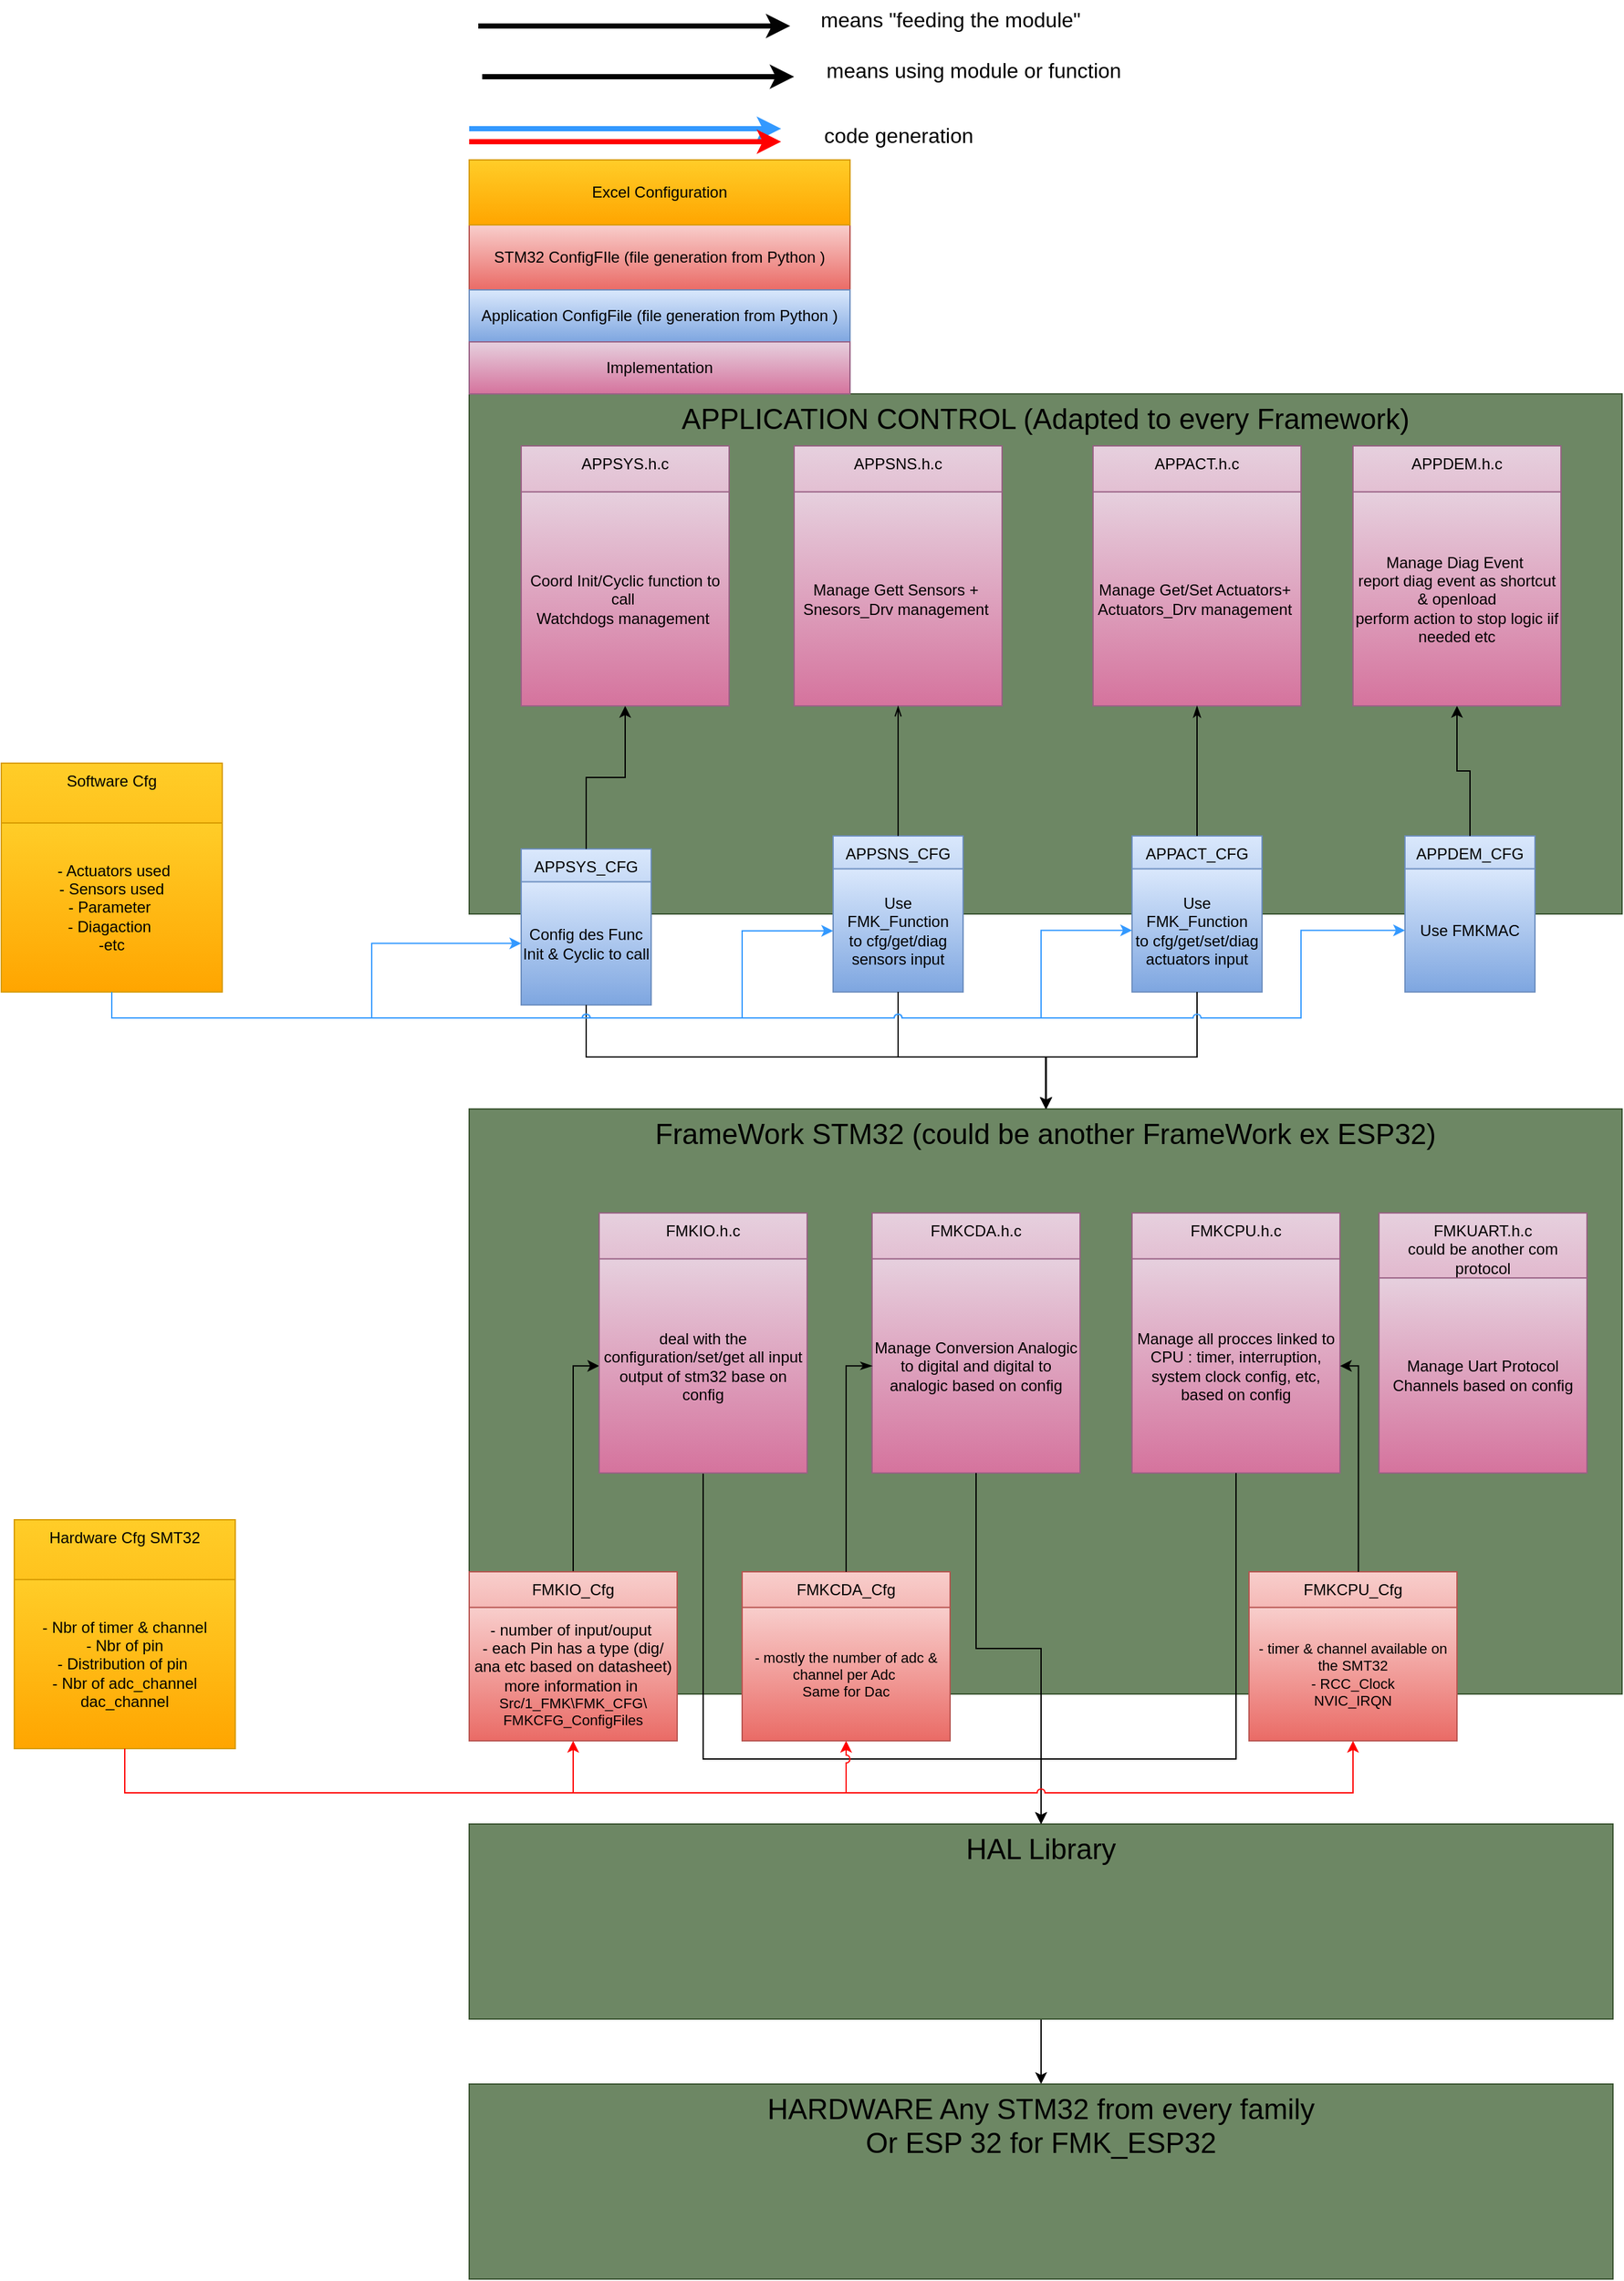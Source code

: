 <mxfile version="24.6.1" type="device" pages="2">
  <diagram name="Draw" id="DgGTK7NNw5K_QaCqsnyv">
    <mxGraphModel dx="1918" dy="1808" grid="1" gridSize="10" guides="1" tooltips="1" connect="1" arrows="1" fold="1" page="1" pageScale="1" pageWidth="827" pageHeight="1169" math="0" shadow="0">
      <root>
        <mxCell id="0" />
        <mxCell id="1" parent="0" />
        <mxCell id="Ci63s6T_fUqjg62jA_om-8" style="edgeStyle=orthogonalEdgeStyle;rounded=0;orthogonalLoop=1;jettySize=auto;html=1;exitX=0.5;exitY=1;exitDx=0;exitDy=0;" parent="1" source="Ci63s6T_fUqjg62jA_om-1" target="Ci63s6T_fUqjg62jA_om-7" edge="1">
          <mxGeometry relative="1" as="geometry" />
        </mxCell>
        <mxCell id="Ci63s6T_fUqjg62jA_om-1" value="HAL Library" style="rounded=0;whiteSpace=wrap;html=1;fillColor=#6d8764;fontColor=#000000;strokeColor=#3A5431;verticalAlign=top;fontSize=22;" parent="1" vertex="1">
          <mxGeometry x="-420" y="234" width="880" height="150" as="geometry" />
        </mxCell>
        <mxCell id="Ci63s6T_fUqjg62jA_om-2" value="FrameWork STM32&lt;font style=&quot;font-size: 22px;&quot;&gt; (could be another FrameWork ex ESP32)&lt;/font&gt;" style="rounded=0;whiteSpace=wrap;html=1;fillColor=#6d8764;fontColor=#000000;strokeColor=#3A5431;verticalAlign=top;fontSize=22;" parent="1" vertex="1">
          <mxGeometry x="-420" y="-316" width="887" height="450" as="geometry" />
        </mxCell>
        <mxCell id="Ci63s6T_fUqjg62jA_om-3" value="APPLICATION CONTROL (Adapted to every Framework)" style="rounded=0;whiteSpace=wrap;html=1;fillColor=#6d8764;strokeColor=#3A5431;verticalAlign=top;fontColor=#000000;fontSize=22;" parent="1" vertex="1">
          <mxGeometry x="-420" y="-866" width="887" height="400" as="geometry" />
        </mxCell>
        <mxCell id="Ci63s6T_fUqjg62jA_om-6" value="" style="group;fontColor=#000000;" parent="1" vertex="1" connectable="0">
          <mxGeometry x="-420" y="-996" width="293" height="90" as="geometry" />
        </mxCell>
        <mxCell id="Ci63s6T_fUqjg62jA_om-4" value="STM32 ConfigFIle (file generation from Python )" style="rounded=0;whiteSpace=wrap;html=1;fillColor=#f8cecc;gradientColor=#ea6b66;strokeColor=#b85450;fontColor=#000000;" parent="Ci63s6T_fUqjg62jA_om-6" vertex="1">
          <mxGeometry width="293" height="50" as="geometry" />
        </mxCell>
        <mxCell id="Ci63s6T_fUqjg62jA_om-5" value="Application ConfigFile (file generation from Python )" style="rounded=0;whiteSpace=wrap;html=1;fillColor=#dae8fc;gradientColor=#7ea6e0;strokeColor=#6c8ebf;fontColor=#000000;" parent="Ci63s6T_fUqjg62jA_om-6" vertex="1">
          <mxGeometry y="50" width="293" height="40" as="geometry" />
        </mxCell>
        <mxCell id="Ci63s6T_fUqjg62jA_om-7" value="HARDWARE Any STM32 from every family&lt;div&gt;Or ESP 32 for FMK_ESP32&lt;/div&gt;" style="rounded=0;whiteSpace=wrap;html=1;fillColor=#6d8764;fontColor=#000000;strokeColor=#3A5431;verticalAlign=top;fontSize=22;" parent="1" vertex="1">
          <mxGeometry x="-420" y="434" width="880" height="150" as="geometry" />
        </mxCell>
        <mxCell id="Ci63s6T_fUqjg62jA_om-9" value="Implementation" style="rounded=0;whiteSpace=wrap;html=1;fillColor=#e6d0de;gradientColor=#d5739d;strokeColor=#996185;fontColor=#000000;" parent="1" vertex="1">
          <mxGeometry x="-420" y="-906" width="293" height="40" as="geometry" />
        </mxCell>
        <mxCell id="Ci63s6T_fUqjg62jA_om-21" value="" style="group" parent="1" vertex="1" connectable="0">
          <mxGeometry x="-110" y="-236" width="160" height="200" as="geometry" />
        </mxCell>
        <mxCell id="Ci63s6T_fUqjg62jA_om-22" value="FMKCDA.h.c" style="rounded=0;whiteSpace=wrap;html=1;fillColor=#e6d0de;gradientColor=#d5739d;strokeColor=#996185;fontColor=#000000;verticalAlign=top;" parent="Ci63s6T_fUqjg62jA_om-21" vertex="1">
          <mxGeometry width="160" height="200" as="geometry" />
        </mxCell>
        <mxCell id="Ci63s6T_fUqjg62jA_om-23" value="" style="group" parent="Ci63s6T_fUqjg62jA_om-21" vertex="1" connectable="0">
          <mxGeometry width="160" height="200" as="geometry" />
        </mxCell>
        <mxCell id="Ci63s6T_fUqjg62jA_om-24" value="Manage Conversion Analogic to digital and digital to analogic based on config" style="rounded=0;whiteSpace=wrap;html=1;fillColor=#e6d0de;gradientColor=#d5739d;strokeColor=#996185;fontColor=#000000;" parent="Ci63s6T_fUqjg62jA_om-23" vertex="1">
          <mxGeometry y="35.294" width="160" height="164.706" as="geometry" />
        </mxCell>
        <mxCell id="Ci63s6T_fUqjg62jA_om-28" value="" style="group" parent="1" vertex="1" connectable="0">
          <mxGeometry x="90" y="-236" width="160" height="200" as="geometry" />
        </mxCell>
        <mxCell id="Ci63s6T_fUqjg62jA_om-29" value="FMKCPU.h.c" style="rounded=0;whiteSpace=wrap;html=1;fillColor=#e6d0de;gradientColor=#d5739d;strokeColor=#996185;fontColor=#000000;verticalAlign=top;" parent="Ci63s6T_fUqjg62jA_om-28" vertex="1">
          <mxGeometry width="160" height="200" as="geometry" />
        </mxCell>
        <mxCell id="Ci63s6T_fUqjg62jA_om-30" value="" style="group" parent="Ci63s6T_fUqjg62jA_om-28" vertex="1" connectable="0">
          <mxGeometry width="160" height="200" as="geometry" />
        </mxCell>
        <mxCell id="Ci63s6T_fUqjg62jA_om-31" value="Manage all procces linked to CPU : timer, interruption, system clock config, etc,&lt;div&gt;based on config&lt;/div&gt;" style="rounded=0;whiteSpace=wrap;html=1;fillColor=#e6d0de;gradientColor=#d5739d;strokeColor=#996185;fontColor=#000000;" parent="Ci63s6T_fUqjg62jA_om-30" vertex="1">
          <mxGeometry y="35.294" width="160" height="164.706" as="geometry" />
        </mxCell>
        <mxCell id="Ci63s6T_fUqjg62jA_om-32" value="" style="group" parent="1" vertex="1" connectable="0">
          <mxGeometry x="280" y="-236" width="160" height="200" as="geometry" />
        </mxCell>
        <mxCell id="Ci63s6T_fUqjg62jA_om-33" value="FMKUART.h.c&lt;div&gt;could be another com protocol&lt;/div&gt;" style="rounded=0;whiteSpace=wrap;html=1;fillColor=#e6d0de;gradientColor=#d5739d;strokeColor=#996185;fontColor=#000000;verticalAlign=top;" parent="Ci63s6T_fUqjg62jA_om-32" vertex="1">
          <mxGeometry width="160" height="200" as="geometry" />
        </mxCell>
        <mxCell id="Ci63s6T_fUqjg62jA_om-34" value="" style="group" parent="Ci63s6T_fUqjg62jA_om-32" vertex="1" connectable="0">
          <mxGeometry width="160" height="200" as="geometry" />
        </mxCell>
        <mxCell id="Ci63s6T_fUqjg62jA_om-35" value="Manage Uart Protocol Channels based on config" style="rounded=0;whiteSpace=wrap;html=1;fillColor=#e6d0de;gradientColor=#d5739d;strokeColor=#996185;fontColor=#000000;" parent="Ci63s6T_fUqjg62jA_om-34" vertex="1">
          <mxGeometry y="50" width="160" height="150" as="geometry" />
        </mxCell>
        <mxCell id="Ci63s6T_fUqjg62jA_om-10" value="FMKIO.h.c" style="rounded=0;whiteSpace=wrap;html=1;fillColor=#e6d0de;gradientColor=#d5739d;strokeColor=#996185;fontColor=#000000;verticalAlign=top;" parent="1" vertex="1">
          <mxGeometry x="-320" y="-236" width="160" height="200" as="geometry" />
        </mxCell>
        <mxCell id="Ci63s6T_fUqjg62jA_om-43" style="edgeStyle=orthogonalEdgeStyle;rounded=0;orthogonalLoop=1;jettySize=auto;html=1;exitX=0;exitY=0.5;exitDx=0;exitDy=0;fontColor=#000000;strokeColor=#000000;startArrow=classic;startFill=1;endArrow=none;endFill=0;" parent="1" source="Ci63s6T_fUqjg62jA_om-11" target="Ci63s6T_fUqjg62jA_om-14" edge="1">
          <mxGeometry relative="1" as="geometry" />
        </mxCell>
        <mxCell id="Ci63s6T_fUqjg62jA_om-94" style="edgeStyle=orthogonalEdgeStyle;rounded=0;orthogonalLoop=1;jettySize=auto;html=1;exitX=0.5;exitY=1;exitDx=0;exitDy=0;entryX=0.5;entryY=0;entryDx=0;entryDy=0;" parent="1" source="Ci63s6T_fUqjg62jA_om-11" target="Ci63s6T_fUqjg62jA_om-1" edge="1">
          <mxGeometry relative="1" as="geometry">
            <Array as="points">
              <mxPoint x="-240" y="184" />
              <mxPoint x="20" y="184" />
            </Array>
          </mxGeometry>
        </mxCell>
        <mxCell id="Ci63s6T_fUqjg62jA_om-11" value="deal with the configuration/set/get all input output of stm32 base on config" style="rounded=0;whiteSpace=wrap;html=1;fillColor=#e6d0de;gradientColor=#d5739d;strokeColor=#996185;fontColor=#000000;" parent="1" vertex="1">
          <mxGeometry x="-320" y="-200.706" width="160" height="164.706" as="geometry" />
        </mxCell>
        <mxCell id="Ci63s6T_fUqjg62jA_om-42" value="" style="group" parent="1" vertex="1" connectable="0">
          <mxGeometry x="-420" y="40" width="160" height="130" as="geometry" />
        </mxCell>
        <mxCell id="Ci63s6T_fUqjg62jA_om-14" value="FMKIO_Cfg" style="rounded=0;whiteSpace=wrap;html=1;fillColor=#f8cecc;gradientColor=#ea6b66;strokeColor=#b85450;fontColor=#000000;verticalAlign=top;" parent="Ci63s6T_fUqjg62jA_om-42" vertex="1">
          <mxGeometry width="160" height="130" as="geometry" />
        </mxCell>
        <mxCell id="Ci63s6T_fUqjg62jA_om-36" value="" style="group" parent="Ci63s6T_fUqjg62jA_om-42" vertex="1" connectable="0">
          <mxGeometry width="160" height="130" as="geometry" />
        </mxCell>
        <mxCell id="Ci63s6T_fUqjg62jA_om-15" value="- number of input/ouput&amp;nbsp;&lt;div&gt;- each Pin has a type (dig/ ana etc based on datasheet)&lt;/div&gt;&lt;div&gt;more information in&amp;nbsp;&lt;/div&gt;&lt;div style=&quot;font-size: 11px;&quot;&gt;&lt;font style=&quot;font-size: 11px;&quot;&gt;Src/1_FMK\FMK_CFG\&lt;/font&gt;&lt;/div&gt;&lt;div style=&quot;font-size: 11px;&quot;&gt;&lt;font style=&quot;font-size: 11px;&quot;&gt;FMKCFG_ConfigFiles&lt;/font&gt;&lt;br&gt;&lt;/div&gt;" style="rounded=0;whiteSpace=wrap;html=1;fillColor=#f8cecc;gradientColor=#ea6b66;strokeColor=#b85450;fontColor=#000000;" parent="Ci63s6T_fUqjg62jA_om-36" vertex="1">
          <mxGeometry y="27.368" width="160" height="102.632" as="geometry" />
        </mxCell>
        <mxCell id="Ci63s6T_fUqjg62jA_om-46" value="" style="group" parent="1" vertex="1" connectable="0">
          <mxGeometry x="-210" y="40" width="160" height="130" as="geometry" />
        </mxCell>
        <mxCell id="Ci63s6T_fUqjg62jA_om-47" value="FMKCDA_Cfg" style="rounded=0;whiteSpace=wrap;html=1;fillColor=#f8cecc;gradientColor=#ea6b66;strokeColor=#b85450;fontColor=#000000;verticalAlign=top;" parent="Ci63s6T_fUqjg62jA_om-46" vertex="1">
          <mxGeometry width="160" height="130" as="geometry" />
        </mxCell>
        <mxCell id="Ci63s6T_fUqjg62jA_om-48" value="" style="group" parent="Ci63s6T_fUqjg62jA_om-46" vertex="1" connectable="0">
          <mxGeometry width="160" height="130" as="geometry" />
        </mxCell>
        <mxCell id="Ci63s6T_fUqjg62jA_om-49" value="&lt;div style=&quot;font-size: 11px;&quot;&gt;- mostly the number of adc &amp;amp; channel per Adc&amp;nbsp;&lt;/div&gt;&lt;div style=&quot;font-size: 11px;&quot;&gt;Same for Dac&lt;/div&gt;" style="rounded=0;whiteSpace=wrap;html=1;fillColor=#f8cecc;gradientColor=#ea6b66;strokeColor=#b85450;fontColor=#000000;" parent="Ci63s6T_fUqjg62jA_om-48" vertex="1">
          <mxGeometry y="27.368" width="160" height="102.632" as="geometry" />
        </mxCell>
        <mxCell id="Ci63s6T_fUqjg62jA_om-50" style="edgeStyle=orthogonalEdgeStyle;rounded=0;orthogonalLoop=1;jettySize=auto;html=1;exitX=0;exitY=0.5;exitDx=0;exitDy=0;strokeColor=#000000;startArrow=classicThin;startFill=1;endArrow=none;endFill=0;" parent="1" source="Ci63s6T_fUqjg62jA_om-24" target="Ci63s6T_fUqjg62jA_om-47" edge="1">
          <mxGeometry relative="1" as="geometry" />
        </mxCell>
        <mxCell id="Ci63s6T_fUqjg62jA_om-52" value="" style="group" parent="1" vertex="1" connectable="0">
          <mxGeometry x="180" y="40" width="160" height="130" as="geometry" />
        </mxCell>
        <mxCell id="Ci63s6T_fUqjg62jA_om-53" value="FMKCPU_Cfg" style="rounded=0;whiteSpace=wrap;html=1;fillColor=#f8cecc;gradientColor=#ea6b66;strokeColor=#b85450;fontColor=#000000;verticalAlign=top;" parent="Ci63s6T_fUqjg62jA_om-52" vertex="1">
          <mxGeometry width="160" height="130" as="geometry" />
        </mxCell>
        <mxCell id="Ci63s6T_fUqjg62jA_om-54" value="" style="group" parent="Ci63s6T_fUqjg62jA_om-52" vertex="1" connectable="0">
          <mxGeometry width="160" height="130" as="geometry" />
        </mxCell>
        <mxCell id="Ci63s6T_fUqjg62jA_om-55" value="&lt;div style=&quot;font-size: 11px;&quot;&gt;- timer &amp;amp; channel available on the SMT32&lt;/div&gt;&lt;div style=&quot;font-size: 11px;&quot;&gt;- RCC_Clock&lt;/div&gt;&lt;div style=&quot;font-size: 11px;&quot;&gt;NVIC_IRQN&lt;/div&gt;" style="rounded=0;whiteSpace=wrap;html=1;fillColor=#f8cecc;gradientColor=#ea6b66;strokeColor=#b85450;fontColor=#000000;" parent="Ci63s6T_fUqjg62jA_om-54" vertex="1">
          <mxGeometry y="27.368" width="160" height="102.632" as="geometry" />
        </mxCell>
        <mxCell id="Ci63s6T_fUqjg62jA_om-56" style="edgeStyle=orthogonalEdgeStyle;rounded=0;orthogonalLoop=1;jettySize=auto;html=1;exitX=1;exitY=0.5;exitDx=0;exitDy=0;entryX=0.526;entryY=0;entryDx=0;entryDy=0;entryPerimeter=0;strokeColor=#000000;startArrow=classic;startFill=1;endArrow=none;endFill=0;" parent="1" source="Ci63s6T_fUqjg62jA_om-31" target="Ci63s6T_fUqjg62jA_om-53" edge="1">
          <mxGeometry relative="1" as="geometry">
            <Array as="points">
              <mxPoint x="264" y="-118" />
            </Array>
          </mxGeometry>
        </mxCell>
        <mxCell id="Ci63s6T_fUqjg62jA_om-58" value="" style="group" parent="1" vertex="1" connectable="0">
          <mxGeometry x="-380" y="-826" width="160" height="200" as="geometry" />
        </mxCell>
        <mxCell id="Ci63s6T_fUqjg62jA_om-59" value="APPSYS.h.c" style="rounded=0;whiteSpace=wrap;html=1;fillColor=#e6d0de;gradientColor=#d5739d;strokeColor=#996185;fontColor=#000000;verticalAlign=top;" parent="Ci63s6T_fUqjg62jA_om-58" vertex="1">
          <mxGeometry width="160" height="200" as="geometry" />
        </mxCell>
        <mxCell id="Ci63s6T_fUqjg62jA_om-60" value="" style="group" parent="Ci63s6T_fUqjg62jA_om-58" vertex="1" connectable="0">
          <mxGeometry width="160" height="200" as="geometry" />
        </mxCell>
        <mxCell id="Ci63s6T_fUqjg62jA_om-61" value="Coord Init/Cyclic function to call&amp;nbsp;&lt;div&gt;Watchdogs management&amp;nbsp;&lt;/div&gt;" style="rounded=0;whiteSpace=wrap;html=1;fillColor=#e6d0de;gradientColor=#d5739d;strokeColor=#996185;fontColor=#000000;" parent="Ci63s6T_fUqjg62jA_om-60" vertex="1">
          <mxGeometry y="35.294" width="160" height="164.706" as="geometry" />
        </mxCell>
        <mxCell id="Ci63s6T_fUqjg62jA_om-63" value="" style="group" parent="1" vertex="1" connectable="0">
          <mxGeometry x="-170" y="-826" width="160" height="200" as="geometry" />
        </mxCell>
        <mxCell id="Ci63s6T_fUqjg62jA_om-64" value="APPSNS.h.c" style="rounded=0;whiteSpace=wrap;html=1;fillColor=#e6d0de;gradientColor=#d5739d;strokeColor=#996185;fontColor=#000000;verticalAlign=top;" parent="Ci63s6T_fUqjg62jA_om-63" vertex="1">
          <mxGeometry width="160" height="200" as="geometry" />
        </mxCell>
        <mxCell id="Ci63s6T_fUqjg62jA_om-65" value="" style="group" parent="Ci63s6T_fUqjg62jA_om-63" vertex="1" connectable="0">
          <mxGeometry width="160" height="200" as="geometry" />
        </mxCell>
        <mxCell id="Ci63s6T_fUqjg62jA_om-66" value="Manage Gett Sensors +&amp;nbsp;&lt;div&gt;Snesors_Drv management&amp;nbsp;&lt;/div&gt;" style="rounded=0;whiteSpace=wrap;html=1;fillColor=#e6d0de;gradientColor=#d5739d;strokeColor=#996185;fontColor=#000000;" parent="Ci63s6T_fUqjg62jA_om-65" vertex="1">
          <mxGeometry y="35.294" width="160" height="164.706" as="geometry" />
        </mxCell>
        <mxCell id="Ci63s6T_fUqjg62jA_om-67" value="" style="group" parent="1" vertex="1" connectable="0">
          <mxGeometry x="60" y="-826" width="160" height="200" as="geometry" />
        </mxCell>
        <mxCell id="Ci63s6T_fUqjg62jA_om-68" value="APPACT.h.c" style="rounded=0;whiteSpace=wrap;html=1;fillColor=#e6d0de;gradientColor=#d5739d;strokeColor=#996185;fontColor=#000000;verticalAlign=top;" parent="Ci63s6T_fUqjg62jA_om-67" vertex="1">
          <mxGeometry width="160" height="200" as="geometry" />
        </mxCell>
        <mxCell id="Ci63s6T_fUqjg62jA_om-69" value="" style="group" parent="Ci63s6T_fUqjg62jA_om-67" vertex="1" connectable="0">
          <mxGeometry width="160" height="200" as="geometry" />
        </mxCell>
        <mxCell id="Ci63s6T_fUqjg62jA_om-70" value="Manage Get/Set Actuators+&amp;nbsp;&lt;div&gt;Actuators_Drv management&amp;nbsp;&lt;/div&gt;" style="rounded=0;whiteSpace=wrap;html=1;fillColor=#e6d0de;gradientColor=#d5739d;strokeColor=#996185;fontColor=#000000;" parent="Ci63s6T_fUqjg62jA_om-69" vertex="1">
          <mxGeometry y="35.294" width="160" height="164.706" as="geometry" />
        </mxCell>
        <mxCell id="Ci63s6T_fUqjg62jA_om-71" value="" style="group" parent="1" vertex="1" connectable="0">
          <mxGeometry x="260" y="-826" width="160" height="200" as="geometry" />
        </mxCell>
        <mxCell id="Ci63s6T_fUqjg62jA_om-72" value="APPDEM.h.c" style="rounded=0;whiteSpace=wrap;html=1;fillColor=#e6d0de;gradientColor=#d5739d;strokeColor=#996185;fontColor=#000000;verticalAlign=top;" parent="Ci63s6T_fUqjg62jA_om-71" vertex="1">
          <mxGeometry width="160" height="200" as="geometry" />
        </mxCell>
        <mxCell id="Ci63s6T_fUqjg62jA_om-73" value="" style="group" parent="Ci63s6T_fUqjg62jA_om-71" vertex="1" connectable="0">
          <mxGeometry width="160" height="200" as="geometry" />
        </mxCell>
        <mxCell id="Ci63s6T_fUqjg62jA_om-74" value="Manage Diag Event&amp;nbsp;&lt;div&gt;report diag event as shortcut &amp;amp; openload&lt;/div&gt;&lt;div&gt;perform action to stop logic iif needed etc&lt;/div&gt;" style="rounded=0;whiteSpace=wrap;html=1;fillColor=#e6d0de;gradientColor=#d5739d;strokeColor=#996185;fontColor=#000000;" parent="Ci63s6T_fUqjg62jA_om-73" vertex="1">
          <mxGeometry y="35.294" width="160" height="164.706" as="geometry" />
        </mxCell>
        <mxCell id="Ci63s6T_fUqjg62jA_om-75" value="" style="group;verticalAlign=top;" parent="1" vertex="1" connectable="0">
          <mxGeometry x="-380" y="-516" width="100" height="120" as="geometry" />
        </mxCell>
        <mxCell id="Ci63s6T_fUqjg62jA_om-76" value="APPSYS_CFG" style="rounded=0;whiteSpace=wrap;html=1;fillColor=#dae8fc;gradientColor=#7ea6e0;strokeColor=#6c8ebf;fontColor=#000000;verticalAlign=top;" parent="Ci63s6T_fUqjg62jA_om-75" vertex="1">
          <mxGeometry width="100" height="120" as="geometry" />
        </mxCell>
        <mxCell id="Ci63s6T_fUqjg62jA_om-77" value="Config des Func Init &amp;amp; Cyclic to call" style="rounded=0;whiteSpace=wrap;html=1;fillColor=#dae8fc;gradientColor=#7ea6e0;strokeColor=#6c8ebf;fontColor=#000000;" parent="Ci63s6T_fUqjg62jA_om-75" vertex="1">
          <mxGeometry y="25.263" width="100" height="94.737" as="geometry" />
        </mxCell>
        <mxCell id="Ci63s6T_fUqjg62jA_om-80" style="edgeStyle=orthogonalEdgeStyle;rounded=0;orthogonalLoop=1;jettySize=auto;html=1;exitX=0.5;exitY=1;exitDx=0;exitDy=0;" parent="1" source="Ci63s6T_fUqjg62jA_om-77" target="Ci63s6T_fUqjg62jA_om-2" edge="1">
          <mxGeometry relative="1" as="geometry" />
        </mxCell>
        <mxCell id="Ci63s6T_fUqjg62jA_om-81" value="" style="group;verticalAlign=top;" parent="1" vertex="1" connectable="0">
          <mxGeometry x="-140" y="-526" width="100" height="120" as="geometry" />
        </mxCell>
        <mxCell id="Ci63s6T_fUqjg62jA_om-82" value="APPSNS_CFG" style="rounded=0;whiteSpace=wrap;html=1;fillColor=#dae8fc;gradientColor=#7ea6e0;strokeColor=#6c8ebf;fontColor=#000000;verticalAlign=top;" parent="Ci63s6T_fUqjg62jA_om-81" vertex="1">
          <mxGeometry width="100" height="120" as="geometry" />
        </mxCell>
        <mxCell id="Ci63s6T_fUqjg62jA_om-83" value="Use FMK_Function&lt;div&gt;to cfg/get/diag sensors input&lt;/div&gt;" style="rounded=0;whiteSpace=wrap;html=1;fillColor=#dae8fc;gradientColor=#7ea6e0;strokeColor=#6c8ebf;fontColor=#000000;" parent="Ci63s6T_fUqjg62jA_om-81" vertex="1">
          <mxGeometry y="25.263" width="100" height="94.737" as="geometry" />
        </mxCell>
        <mxCell id="Ci63s6T_fUqjg62jA_om-84" style="edgeStyle=orthogonalEdgeStyle;rounded=0;orthogonalLoop=1;jettySize=auto;html=1;exitX=0.5;exitY=1;exitDx=0;exitDy=0;startArrow=openThin;startFill=0;endArrow=none;endFill=0;strokeColor=#030303;" parent="1" source="Ci63s6T_fUqjg62jA_om-66" target="Ci63s6T_fUqjg62jA_om-82" edge="1">
          <mxGeometry relative="1" as="geometry" />
        </mxCell>
        <mxCell id="Ci63s6T_fUqjg62jA_om-85" style="edgeStyle=orthogonalEdgeStyle;rounded=0;orthogonalLoop=1;jettySize=auto;html=1;exitX=0.5;exitY=1;exitDx=0;exitDy=0;" parent="1" source="Ci63s6T_fUqjg62jA_om-83" target="Ci63s6T_fUqjg62jA_om-2" edge="1">
          <mxGeometry relative="1" as="geometry">
            <Array as="points">
              <mxPoint x="-90" y="-356" />
              <mxPoint x="24" y="-356" />
            </Array>
          </mxGeometry>
        </mxCell>
        <mxCell id="Ci63s6T_fUqjg62jA_om-86" value="" style="group;verticalAlign=top;" parent="1" vertex="1" connectable="0">
          <mxGeometry x="90" y="-526" width="100" height="120" as="geometry" />
        </mxCell>
        <mxCell id="Ci63s6T_fUqjg62jA_om-87" value="APPACT_CFG" style="rounded=0;whiteSpace=wrap;html=1;fillColor=#dae8fc;gradientColor=#7ea6e0;strokeColor=#6c8ebf;fontColor=#000000;verticalAlign=top;" parent="Ci63s6T_fUqjg62jA_om-86" vertex="1">
          <mxGeometry width="100" height="120" as="geometry" />
        </mxCell>
        <mxCell id="Ci63s6T_fUqjg62jA_om-88" value="Use FMK_Function&lt;div&gt;to cfg/get/set/diag actuators input&lt;/div&gt;" style="rounded=0;whiteSpace=wrap;html=1;fillColor=#dae8fc;gradientColor=#7ea6e0;strokeColor=#6c8ebf;fontColor=#000000;" parent="Ci63s6T_fUqjg62jA_om-86" vertex="1">
          <mxGeometry y="25.263" width="100" height="94.737" as="geometry" />
        </mxCell>
        <mxCell id="Ci63s6T_fUqjg62jA_om-89" style="edgeStyle=orthogonalEdgeStyle;rounded=0;orthogonalLoop=1;jettySize=auto;html=1;exitX=0.5;exitY=1;exitDx=0;exitDy=0;" parent="1" source="Ci63s6T_fUqjg62jA_om-88" target="Ci63s6T_fUqjg62jA_om-2" edge="1">
          <mxGeometry relative="1" as="geometry">
            <Array as="points">
              <mxPoint x="140" y="-356" />
              <mxPoint x="24" y="-356" />
            </Array>
          </mxGeometry>
        </mxCell>
        <mxCell id="Ci63s6T_fUqjg62jA_om-90" style="edgeStyle=orthogonalEdgeStyle;rounded=0;orthogonalLoop=1;jettySize=auto;html=1;exitX=0.5;exitY=1;exitDx=0;exitDy=0;startArrow=classicThin;startFill=1;endArrow=none;endFill=0;strokeColor=#000000;" parent="1" source="Ci63s6T_fUqjg62jA_om-70" target="Ci63s6T_fUqjg62jA_om-87" edge="1">
          <mxGeometry relative="1" as="geometry" />
        </mxCell>
        <mxCell id="Ci63s6T_fUqjg62jA_om-91" value="" style="group;verticalAlign=top;" parent="1" vertex="1" connectable="0">
          <mxGeometry x="300" y="-526" width="100" height="120" as="geometry" />
        </mxCell>
        <mxCell id="Ci63s6T_fUqjg62jA_om-92" value="APPDEM_CFG" style="rounded=0;whiteSpace=wrap;html=1;fillColor=#dae8fc;gradientColor=#7ea6e0;strokeColor=#6c8ebf;fontColor=#000000;verticalAlign=top;" parent="Ci63s6T_fUqjg62jA_om-91" vertex="1">
          <mxGeometry width="100" height="120" as="geometry" />
        </mxCell>
        <mxCell id="Ci63s6T_fUqjg62jA_om-93" value="Use FMKMAC" style="rounded=0;whiteSpace=wrap;html=1;fillColor=#dae8fc;gradientColor=#7ea6e0;strokeColor=#6c8ebf;fontColor=#000000;" parent="Ci63s6T_fUqjg62jA_om-91" vertex="1">
          <mxGeometry y="25.263" width="100" height="94.737" as="geometry" />
        </mxCell>
        <mxCell id="Ci63s6T_fUqjg62jA_om-95" style="edgeStyle=orthogonalEdgeStyle;rounded=0;orthogonalLoop=1;jettySize=auto;html=1;exitX=0.5;exitY=1;exitDx=0;exitDy=0;entryX=0.5;entryY=0;entryDx=0;entryDy=0;" parent="1" source="Ci63s6T_fUqjg62jA_om-24" target="Ci63s6T_fUqjg62jA_om-1" edge="1">
          <mxGeometry relative="1" as="geometry" />
        </mxCell>
        <mxCell id="Ci63s6T_fUqjg62jA_om-96" style="edgeStyle=orthogonalEdgeStyle;rounded=0;orthogonalLoop=1;jettySize=auto;html=1;exitX=0.5;exitY=1;exitDx=0;exitDy=0;entryX=0.5;entryY=0;entryDx=0;entryDy=0;" parent="1" source="Ci63s6T_fUqjg62jA_om-31" target="Ci63s6T_fUqjg62jA_om-1" edge="1">
          <mxGeometry relative="1" as="geometry">
            <Array as="points">
              <mxPoint x="170" y="184" />
              <mxPoint x="20" y="184" />
            </Array>
          </mxGeometry>
        </mxCell>
        <mxCell id="u0ZKlG6Ffp4SSczCNYpE-1" value="Excel Configuration" style="rounded=0;whiteSpace=wrap;html=1;fillColor=#ffcd28;strokeColor=#d79b00;gradientColor=#ffa500;fontColor=#000000;" vertex="1" parent="1">
          <mxGeometry x="-420" y="-1046" width="293" height="50" as="geometry" />
        </mxCell>
        <mxCell id="u0ZKlG6Ffp4SSczCNYpE-5" value="" style="group" vertex="1" connectable="0" parent="1">
          <mxGeometry x="-770" width="170" height="176" as="geometry" />
        </mxCell>
        <mxCell id="u0ZKlG6Ffp4SSczCNYpE-2" value="Hardware Cfg SMT32" style="rounded=0;whiteSpace=wrap;html=1;fillColor=#ffcd28;strokeColor=#d79b00;gradientColor=#ffa500;fontColor=#000000;verticalAlign=top;" vertex="1" parent="u0ZKlG6Ffp4SSczCNYpE-5">
          <mxGeometry width="170" height="176" as="geometry" />
        </mxCell>
        <mxCell id="u0ZKlG6Ffp4SSczCNYpE-4" value="- Nbr of timer &amp;amp; channel&lt;div&gt;- Nbr of pin&lt;/div&gt;&lt;div&gt;- Distribution of pin&amp;nbsp;&lt;/div&gt;&lt;div&gt;- Nbr of adc_channel&lt;/div&gt;&lt;div&gt;dac_channel&lt;/div&gt;" style="rounded=0;whiteSpace=wrap;html=1;fillColor=#ffcd28;strokeColor=#d79b00;gradientColor=#ffa500;fontColor=#000000;" vertex="1" parent="u0ZKlG6Ffp4SSczCNYpE-5">
          <mxGeometry y="46" width="170" height="130" as="geometry" />
        </mxCell>
        <mxCell id="u0ZKlG6Ffp4SSczCNYpE-6" style="edgeStyle=orthogonalEdgeStyle;rounded=0;orthogonalLoop=1;jettySize=auto;html=1;exitX=0.5;exitY=1;exitDx=0;exitDy=0;entryX=0.5;entryY=1;entryDx=0;entryDy=0;strokeColor=#FF0000;" edge="1" parent="1" source="u0ZKlG6Ffp4SSczCNYpE-4" target="Ci63s6T_fUqjg62jA_om-15">
          <mxGeometry relative="1" as="geometry">
            <Array as="points">
              <mxPoint x="-685" y="210" />
              <mxPoint x="-340" y="210" />
            </Array>
          </mxGeometry>
        </mxCell>
        <mxCell id="u0ZKlG6Ffp4SSczCNYpE-7" style="edgeStyle=orthogonalEdgeStyle;rounded=0;orthogonalLoop=1;jettySize=auto;html=1;exitX=0.5;exitY=1;exitDx=0;exitDy=0;entryX=0.5;entryY=1;entryDx=0;entryDy=0;strokeColor=#FF0000;jumpStyle=arc;" edge="1" parent="1" source="u0ZKlG6Ffp4SSczCNYpE-4" target="Ci63s6T_fUqjg62jA_om-49">
          <mxGeometry relative="1" as="geometry">
            <Array as="points">
              <mxPoint x="-685" y="210" />
              <mxPoint x="-130" y="210" />
            </Array>
          </mxGeometry>
        </mxCell>
        <mxCell id="u0ZKlG6Ffp4SSczCNYpE-8" style="edgeStyle=orthogonalEdgeStyle;rounded=0;orthogonalLoop=1;jettySize=auto;html=1;exitX=0.5;exitY=1;exitDx=0;exitDy=0;entryX=0.5;entryY=1;entryDx=0;entryDy=0;strokeColor=#FF0000;jumpStyle=arc;" edge="1" parent="1" source="u0ZKlG6Ffp4SSczCNYpE-4" target="Ci63s6T_fUqjg62jA_om-55">
          <mxGeometry relative="1" as="geometry">
            <Array as="points">
              <mxPoint x="-685" y="210" />
              <mxPoint x="260" y="210" />
            </Array>
          </mxGeometry>
        </mxCell>
        <mxCell id="u0ZKlG6Ffp4SSczCNYpE-9" value="" style="group" vertex="1" connectable="0" parent="1">
          <mxGeometry x="-780" y="-582" width="170" height="176" as="geometry" />
        </mxCell>
        <mxCell id="u0ZKlG6Ffp4SSczCNYpE-10" value="Software Cfg" style="rounded=0;whiteSpace=wrap;html=1;fillColor=#ffcd28;strokeColor=#d79b00;gradientColor=#ffa500;fontColor=#000000;verticalAlign=top;" vertex="1" parent="u0ZKlG6Ffp4SSczCNYpE-9">
          <mxGeometry width="170" height="176" as="geometry" />
        </mxCell>
        <mxCell id="u0ZKlG6Ffp4SSczCNYpE-11" value="&amp;nbsp;- Actuators used&lt;div&gt;- Sensors used&lt;/div&gt;&lt;div&gt;- Parameter&amp;nbsp;&lt;/div&gt;&lt;div&gt;- Diagaction&amp;nbsp;&lt;/div&gt;&lt;div&gt;-etc&lt;/div&gt;" style="rounded=0;whiteSpace=wrap;html=1;fillColor=#ffcd28;strokeColor=#d79b00;gradientColor=#ffa500;fontColor=#000000;" vertex="1" parent="u0ZKlG6Ffp4SSczCNYpE-9">
          <mxGeometry y="46" width="170" height="130" as="geometry" />
        </mxCell>
        <mxCell id="u0ZKlG6Ffp4SSczCNYpE-12" style="edgeStyle=orthogonalEdgeStyle;rounded=0;orthogonalLoop=1;jettySize=auto;html=1;exitX=0.5;exitY=1;exitDx=0;exitDy=0;entryX=0;entryY=0.5;entryDx=0;entryDy=0;strokeColor=#3399FF;" edge="1" parent="1" source="u0ZKlG6Ffp4SSczCNYpE-11" target="Ci63s6T_fUqjg62jA_om-77">
          <mxGeometry relative="1" as="geometry" />
        </mxCell>
        <mxCell id="u0ZKlG6Ffp4SSczCNYpE-13" style="edgeStyle=orthogonalEdgeStyle;rounded=0;orthogonalLoop=1;jettySize=auto;html=1;exitX=0.5;exitY=1;exitDx=0;exitDy=0;strokeColor=#3399FF;" edge="1" parent="1" source="u0ZKlG6Ffp4SSczCNYpE-11" target="Ci63s6T_fUqjg62jA_om-83">
          <mxGeometry relative="1" as="geometry">
            <Array as="points">
              <mxPoint x="-695" y="-386" />
              <mxPoint x="-210" y="-386" />
              <mxPoint x="-210" y="-453" />
            </Array>
          </mxGeometry>
        </mxCell>
        <mxCell id="u0ZKlG6Ffp4SSczCNYpE-15" style="edgeStyle=orthogonalEdgeStyle;rounded=0;orthogonalLoop=1;jettySize=auto;html=1;exitX=0.5;exitY=1;exitDx=0;exitDy=0;entryX=0;entryY=0.5;entryDx=0;entryDy=0;strokeColor=#3399FF;jumpStyle=arc;" edge="1" parent="1" source="u0ZKlG6Ffp4SSczCNYpE-11" target="Ci63s6T_fUqjg62jA_om-88">
          <mxGeometry relative="1" as="geometry">
            <Array as="points">
              <mxPoint x="-695" y="-386" />
              <mxPoint x="20" y="-386" />
              <mxPoint x="20" y="-453" />
            </Array>
          </mxGeometry>
        </mxCell>
        <mxCell id="u0ZKlG6Ffp4SSczCNYpE-17" style="edgeStyle=orthogonalEdgeStyle;rounded=0;orthogonalLoop=1;jettySize=auto;html=1;exitX=0.5;exitY=1;exitDx=0;exitDy=0;entryX=0;entryY=0.5;entryDx=0;entryDy=0;strokeColor=#3399FF;jumpStyle=arc;" edge="1" parent="1" source="u0ZKlG6Ffp4SSczCNYpE-11" target="Ci63s6T_fUqjg62jA_om-93">
          <mxGeometry relative="1" as="geometry">
            <Array as="points">
              <mxPoint x="-695" y="-386" />
              <mxPoint x="220" y="-386" />
              <mxPoint x="220" y="-453" />
            </Array>
          </mxGeometry>
        </mxCell>
        <mxCell id="rVa3ofB6ms-PCZ46B6kE-1" style="edgeStyle=orthogonalEdgeStyle;rounded=0;orthogonalLoop=1;jettySize=auto;html=1;exitX=0.5;exitY=0;exitDx=0;exitDy=0;entryX=0.5;entryY=1;entryDx=0;entryDy=0;startArrow=none;startFill=0;endArrow=classic;endFill=1;strokeColor=#000000;" edge="1" parent="1" source="Ci63s6T_fUqjg62jA_om-76" target="Ci63s6T_fUqjg62jA_om-61">
          <mxGeometry relative="1" as="geometry" />
        </mxCell>
        <mxCell id="rVa3ofB6ms-PCZ46B6kE-2" style="edgeStyle=orthogonalEdgeStyle;rounded=0;orthogonalLoop=1;jettySize=auto;html=1;exitX=0.5;exitY=0;exitDx=0;exitDy=0;strokeColor=#000000;" edge="1" parent="1" source="Ci63s6T_fUqjg62jA_om-92" target="Ci63s6T_fUqjg62jA_om-74">
          <mxGeometry relative="1" as="geometry" />
        </mxCell>
        <mxCell id="rVa3ofB6ms-PCZ46B6kE-3" value="" style="endArrow=classic;html=1;rounded=0;strokeWidth=4;" edge="1" parent="1">
          <mxGeometry width="50" height="50" relative="1" as="geometry">
            <mxPoint x="-410" y="-1110" as="sourcePoint" />
            <mxPoint x="-170" y="-1110" as="targetPoint" />
          </mxGeometry>
        </mxCell>
        <mxCell id="rVa3ofB6ms-PCZ46B6kE-4" value="means using module or function&amp;nbsp;" style="text;html=1;align=center;verticalAlign=middle;resizable=0;points=[];autosize=1;strokeColor=none;fillColor=none;fontSize=16;" vertex="1" parent="1">
          <mxGeometry x="-155" y="-1130" width="250" height="30" as="geometry" />
        </mxCell>
        <mxCell id="rVa3ofB6ms-PCZ46B6kE-5" value="" style="endArrow=classic;html=1;rounded=0;strokeWidth=4;strokeColor=#030303;" edge="1" parent="1">
          <mxGeometry width="50" height="50" relative="1" as="geometry">
            <mxPoint x="-413" y="-1149" as="sourcePoint" />
            <mxPoint x="-173" y="-1149" as="targetPoint" />
          </mxGeometry>
        </mxCell>
        <mxCell id="rVa3ofB6ms-PCZ46B6kE-6" value="means &quot;feeding the module&quot;" style="text;html=1;align=center;verticalAlign=middle;resizable=0;points=[];autosize=1;strokeColor=none;fillColor=none;fontSize=16;" vertex="1" parent="1">
          <mxGeometry x="-160" y="-1169" width="220" height="30" as="geometry" />
        </mxCell>
        <mxCell id="rVa3ofB6ms-PCZ46B6kE-7" value="" style="endArrow=classic;html=1;rounded=0;strokeWidth=4;strokeColor=#3399FF;" edge="1" parent="1">
          <mxGeometry width="50" height="50" relative="1" as="geometry">
            <mxPoint x="-420" y="-1070" as="sourcePoint" />
            <mxPoint x="-180" y="-1070" as="targetPoint" />
          </mxGeometry>
        </mxCell>
        <mxCell id="rVa3ofB6ms-PCZ46B6kE-8" value="" style="endArrow=classic;html=1;rounded=0;strokeWidth=4;strokeColor=#FF0000;" edge="1" parent="1">
          <mxGeometry width="50" height="50" relative="1" as="geometry">
            <mxPoint x="-420" y="-1060" as="sourcePoint" />
            <mxPoint x="-180" y="-1060" as="targetPoint" />
          </mxGeometry>
        </mxCell>
        <mxCell id="rVa3ofB6ms-PCZ46B6kE-9" value="code generation" style="text;html=1;align=center;verticalAlign=middle;resizable=0;points=[];autosize=1;strokeColor=none;fillColor=none;fontSize=16;" vertex="1" parent="1">
          <mxGeometry x="-160" y="-1080" width="140" height="30" as="geometry" />
        </mxCell>
      </root>
    </mxGraphModel>
  </diagram>
  <diagram id="YQw9bd-tVUc0NcS4ptiV" name="TImeLine">
    <mxGraphModel dx="377" dy="1390" grid="1" gridSize="10" guides="1" tooltips="1" connect="1" arrows="1" fold="1" page="1" pageScale="1" pageWidth="827" pageHeight="1169" math="0" shadow="0">
      <root>
        <mxCell id="0" />
        <mxCell id="1" parent="0" />
        <mxCell id="5G9W03RbXTe6gJYQncXW-19" style="edgeStyle=orthogonalEdgeStyle;rounded=0;orthogonalLoop=1;jettySize=auto;html=1;exitX=0.5;exitY=1;exitDx=0;exitDy=0;" parent="1" source="GqZylvmK721zogwRn2Z4-1" target="GqZylvmK721zogwRn2Z4-2" edge="1">
          <mxGeometry relative="1" as="geometry" />
        </mxCell>
        <mxCell id="GqZylvmK721zogwRn2Z4-1" value="Start" style="ellipse;whiteSpace=wrap;html=1;aspect=fixed;fillColor=#f5f5f5;fontColor=#333333;strokeColor=#666666;" parent="1" vertex="1">
          <mxGeometry x="374" y="-1140" width="80" height="80" as="geometry" />
        </mxCell>
        <mxCell id="GqZylvmK721zogwRn2Z4-2" value="APPSYS_Init" style="rounded=0;whiteSpace=wrap;html=1;fillColor=#6d8764;fontColor=#ffffff;strokeColor=#3A5431;verticalAlign=top;" parent="1" vertex="1">
          <mxGeometry x="114" y="-1020" width="600" height="710" as="geometry" />
        </mxCell>
        <mxCell id="-a1fw2aZ2nDSIfchwkma-3" value="" style="group" parent="1" vertex="1" connectable="0">
          <mxGeometry x="184" y="-830" width="120" height="190" as="geometry" />
        </mxCell>
        <mxCell id="-a1fw2aZ2nDSIfchwkma-1" value="FMKCPU_Init" style="rounded=0;whiteSpace=wrap;html=1;fillColor=#76608a;fontColor=#ffffff;strokeColor=#432D57;verticalAlign=top;" parent="-a1fw2aZ2nDSIfchwkma-3" vertex="1">
          <mxGeometry width="120" height="190" as="geometry" />
        </mxCell>
        <mxCell id="-a1fw2aZ2nDSIfchwkma-2" value="Init global variable to default value" style="rounded=0;whiteSpace=wrap;html=1;fillColor=#76608a;fontColor=#ffffff;strokeColor=#432D57;verticalAlign=top;" parent="-a1fw2aZ2nDSIfchwkma-3" vertex="1">
          <mxGeometry y="30" width="120" height="160" as="geometry" />
        </mxCell>
        <mxCell id="-a1fw2aZ2nDSIfchwkma-4" value="" style="group" parent="1" vertex="1" connectable="0">
          <mxGeometry x="344" y="-830" width="120" height="190" as="geometry" />
        </mxCell>
        <mxCell id="-a1fw2aZ2nDSIfchwkma-5" value="FMKCDA_Init" style="rounded=0;whiteSpace=wrap;html=1;fillColor=#76608a;fontColor=#ffffff;strokeColor=#432D57;verticalAlign=top;" parent="-a1fw2aZ2nDSIfchwkma-4" vertex="1">
          <mxGeometry width="120" height="190" as="geometry" />
        </mxCell>
        <mxCell id="-a1fw2aZ2nDSIfchwkma-6" value="Init global variable to default value" style="rounded=0;whiteSpace=wrap;html=1;fillColor=#76608a;fontColor=#ffffff;strokeColor=#432D57;verticalAlign=top;" parent="-a1fw2aZ2nDSIfchwkma-4" vertex="1">
          <mxGeometry y="30" width="120" height="160" as="geometry" />
        </mxCell>
        <mxCell id="-a1fw2aZ2nDSIfchwkma-7" value="" style="group" parent="1" vertex="1" connectable="0">
          <mxGeometry x="504" y="-830" width="120" height="190" as="geometry" />
        </mxCell>
        <mxCell id="-a1fw2aZ2nDSIfchwkma-8" value="FMKIO_Init" style="rounded=0;whiteSpace=wrap;html=1;fillColor=#76608a;fontColor=#ffffff;strokeColor=#432D57;verticalAlign=top;" parent="-a1fw2aZ2nDSIfchwkma-7" vertex="1">
          <mxGeometry width="120" height="190" as="geometry" />
        </mxCell>
        <mxCell id="-a1fw2aZ2nDSIfchwkma-9" value="Init global variable to default value" style="rounded=0;whiteSpace=wrap;html=1;fillColor=#76608a;fontColor=#ffffff;strokeColor=#432D57;verticalAlign=top;" parent="-a1fw2aZ2nDSIfchwkma-7" vertex="1">
          <mxGeometry y="30" width="120" height="160" as="geometry" />
        </mxCell>
        <mxCell id="-a1fw2aZ2nDSIfchwkma-10" value="" style="group" parent="1" vertex="1" connectable="0">
          <mxGeometry x="184" y="-610" width="120" height="190" as="geometry" />
        </mxCell>
        <mxCell id="-a1fw2aZ2nDSIfchwkma-11" value="APPSNS_Init" style="rounded=0;whiteSpace=wrap;html=1;fillColor=#76608a;fontColor=#ffffff;strokeColor=#432D57;verticalAlign=top;" parent="-a1fw2aZ2nDSIfchwkma-10" vertex="1">
          <mxGeometry width="120" height="190" as="geometry" />
        </mxCell>
        <mxCell id="-a1fw2aZ2nDSIfchwkma-12" value="Init global variable to default value" style="rounded=0;whiteSpace=wrap;html=1;fillColor=#76608a;fontColor=#ffffff;strokeColor=#432D57;verticalAlign=top;" parent="-a1fw2aZ2nDSIfchwkma-10" vertex="1">
          <mxGeometry y="30" width="120" height="160" as="geometry" />
        </mxCell>
        <mxCell id="-a1fw2aZ2nDSIfchwkma-13" value="" style="group" parent="1" vertex="1" connectable="0">
          <mxGeometry x="344" y="-610" width="120" height="190" as="geometry" />
        </mxCell>
        <mxCell id="-a1fw2aZ2nDSIfchwkma-14" value="APPACT_Init" style="rounded=0;whiteSpace=wrap;html=1;fillColor=#76608a;fontColor=#ffffff;strokeColor=#432D57;verticalAlign=top;" parent="-a1fw2aZ2nDSIfchwkma-13" vertex="1">
          <mxGeometry width="120" height="190" as="geometry" />
        </mxCell>
        <mxCell id="-a1fw2aZ2nDSIfchwkma-15" value="Init global variable to default value" style="rounded=0;whiteSpace=wrap;html=1;fillColor=#76608a;fontColor=#ffffff;strokeColor=#432D57;verticalAlign=top;" parent="-a1fw2aZ2nDSIfchwkma-13" vertex="1">
          <mxGeometry y="30" width="120" height="160" as="geometry" />
        </mxCell>
        <mxCell id="5G9W03RbXTe6gJYQncXW-1" value="" style="group" parent="1" vertex="1" connectable="0">
          <mxGeometry x="504" y="-610" width="120" height="190" as="geometry" />
        </mxCell>
        <mxCell id="5G9W03RbXTe6gJYQncXW-2" value="APPDEM_Init" style="rounded=0;whiteSpace=wrap;html=1;fillColor=#76608a;fontColor=#ffffff;strokeColor=#432D57;verticalAlign=top;" parent="5G9W03RbXTe6gJYQncXW-1" vertex="1">
          <mxGeometry width="120" height="190" as="geometry" />
        </mxCell>
        <mxCell id="5G9W03RbXTe6gJYQncXW-3" value="Init global variable to default value" style="rounded=0;whiteSpace=wrap;html=1;fillColor=#76608a;fontColor=#ffffff;strokeColor=#432D57;verticalAlign=top;" parent="5G9W03RbXTe6gJYQncXW-1" vertex="1">
          <mxGeometry y="30" width="120" height="160" as="geometry" />
        </mxCell>
        <mxCell id="5G9W03RbXTe6gJYQncXW-5" style="edgeStyle=orthogonalEdgeStyle;rounded=0;orthogonalLoop=1;jettySize=auto;html=1;exitX=0.5;exitY=1;exitDx=0;exitDy=0;entryX=0;entryY=0.5;entryDx=0;entryDy=0;" parent="1" source="5G9W03RbXTe6gJYQncXW-4" target="-a1fw2aZ2nDSIfchwkma-2" edge="1">
          <mxGeometry relative="1" as="geometry">
            <Array as="points">
              <mxPoint x="404" y="-850" />
              <mxPoint x="124" y="-850" />
              <mxPoint x="124" y="-720" />
            </Array>
          </mxGeometry>
        </mxCell>
        <mxCell id="5G9W03RbXTe6gJYQncXW-4" value="loop while for Init all module&lt;div&gt;exit -&amp;gt; only if all init are made&lt;/div&gt;" style="shape=hexagon;perimeter=hexagonPerimeter2;whiteSpace=wrap;html=1;fixedSize=1;fillColor=#647687;fontColor=#ffffff;strokeColor=#314354;" parent="1" vertex="1">
          <mxGeometry x="144" y="-940" width="520" height="60" as="geometry" />
        </mxCell>
        <mxCell id="5G9W03RbXTe6gJYQncXW-6" style="edgeStyle=orthogonalEdgeStyle;rounded=0;orthogonalLoop=1;jettySize=auto;html=1;exitX=1;exitY=0.5;exitDx=0;exitDy=0;" parent="1" source="-a1fw2aZ2nDSIfchwkma-2" target="-a1fw2aZ2nDSIfchwkma-6" edge="1">
          <mxGeometry relative="1" as="geometry" />
        </mxCell>
        <mxCell id="5G9W03RbXTe6gJYQncXW-7" style="edgeStyle=orthogonalEdgeStyle;rounded=0;orthogonalLoop=1;jettySize=auto;html=1;exitX=1;exitY=0.5;exitDx=0;exitDy=0;" parent="1" source="-a1fw2aZ2nDSIfchwkma-6" target="-a1fw2aZ2nDSIfchwkma-9" edge="1">
          <mxGeometry relative="1" as="geometry" />
        </mxCell>
        <mxCell id="5G9W03RbXTe6gJYQncXW-8" style="edgeStyle=orthogonalEdgeStyle;rounded=0;orthogonalLoop=1;jettySize=auto;html=1;exitX=0.5;exitY=1;exitDx=0;exitDy=0;" parent="1" source="-a1fw2aZ2nDSIfchwkma-9" target="5G9W03RbXTe6gJYQncXW-2" edge="1">
          <mxGeometry relative="1" as="geometry" />
        </mxCell>
        <mxCell id="5G9W03RbXTe6gJYQncXW-9" style="edgeStyle=orthogonalEdgeStyle;rounded=0;orthogonalLoop=1;jettySize=auto;html=1;exitX=0;exitY=0.5;exitDx=0;exitDy=0;" parent="1" source="5G9W03RbXTe6gJYQncXW-3" target="-a1fw2aZ2nDSIfchwkma-15" edge="1">
          <mxGeometry relative="1" as="geometry" />
        </mxCell>
        <mxCell id="5G9W03RbXTe6gJYQncXW-10" style="edgeStyle=orthogonalEdgeStyle;rounded=0;orthogonalLoop=1;jettySize=auto;html=1;exitX=0;exitY=0.5;exitDx=0;exitDy=0;" parent="1" source="-a1fw2aZ2nDSIfchwkma-15" target="-a1fw2aZ2nDSIfchwkma-12" edge="1">
          <mxGeometry relative="1" as="geometry" />
        </mxCell>
        <mxCell id="5G9W03RbXTe6gJYQncXW-17" style="edgeStyle=orthogonalEdgeStyle;rounded=0;orthogonalLoop=1;jettySize=auto;html=1;exitX=0;exitY=0.5;exitDx=0;exitDy=0;" parent="1" source="5G9W03RbXTe6gJYQncXW-12" target="5G9W03RbXTe6gJYQncXW-14" edge="1">
          <mxGeometry relative="1" as="geometry" />
        </mxCell>
        <mxCell id="5G9W03RbXTe6gJYQncXW-18" style="edgeStyle=orthogonalEdgeStyle;rounded=0;orthogonalLoop=1;jettySize=auto;html=1;exitX=1;exitY=0.5;exitDx=0;exitDy=0;" parent="1" source="5G9W03RbXTe6gJYQncXW-12" target="5G9W03RbXTe6gJYQncXW-13" edge="1">
          <mxGeometry relative="1" as="geometry" />
        </mxCell>
        <mxCell id="5G9W03RbXTe6gJYQncXW-12" value="Init done ?" style="shape=hexagon;perimeter=hexagonPerimeter2;whiteSpace=wrap;html=1;fixedSize=1;fillColor=#647687;fontColor=#ffffff;strokeColor=#314354;" parent="1" vertex="1">
          <mxGeometry x="331" y="-390" width="146" height="60" as="geometry" />
        </mxCell>
        <mxCell id="5G9W03RbXTe6gJYQncXW-59" style="edgeStyle=orthogonalEdgeStyle;rounded=0;orthogonalLoop=1;jettySize=auto;html=1;exitX=0.5;exitY=1;exitDx=0;exitDy=0;" parent="1" source="5G9W03RbXTe6gJYQncXW-13" target="5G9W03RbXTe6gJYQncXW-27" edge="1">
          <mxGeometry relative="1" as="geometry" />
        </mxCell>
        <mxCell id="5G9W03RbXTe6gJYQncXW-13" value="Yes" style="shape=parallelogram;perimeter=parallelogramPerimeter;whiteSpace=wrap;html=1;fixedSize=1;fillColor=#647687;fontColor=#ffffff;strokeColor=#314354;" parent="1" vertex="1">
          <mxGeometry x="504" y="-390" width="120" height="60" as="geometry" />
        </mxCell>
        <mxCell id="5G9W03RbXTe6gJYQncXW-15" style="edgeStyle=orthogonalEdgeStyle;rounded=0;orthogonalLoop=1;jettySize=auto;html=1;exitX=0;exitY=0.5;exitDx=0;exitDy=0;entryX=0;entryY=0.5;entryDx=0;entryDy=0;" parent="1" source="5G9W03RbXTe6gJYQncXW-14" target="-a1fw2aZ2nDSIfchwkma-2" edge="1">
          <mxGeometry relative="1" as="geometry">
            <Array as="points">
              <mxPoint x="130" y="-360" />
              <mxPoint x="130" y="-720" />
            </Array>
          </mxGeometry>
        </mxCell>
        <mxCell id="5G9W03RbXTe6gJYQncXW-14" value="No" style="shape=parallelogram;perimeter=parallelogramPerimeter;whiteSpace=wrap;html=1;fixedSize=1;fillColor=#647687;fontColor=#ffffff;strokeColor=#314354;" parent="1" vertex="1">
          <mxGeometry x="170" y="-390" width="120" height="60" as="geometry" />
        </mxCell>
        <mxCell id="5G9W03RbXTe6gJYQncXW-27" value="APPSYS_Cyclic" style="rounded=0;whiteSpace=wrap;html=1;fillColor=#6d8764;fontColor=#ffffff;strokeColor=#3A5431;verticalAlign=top;" parent="1" vertex="1">
          <mxGeometry x="124" y="-150" width="600" height="710" as="geometry" />
        </mxCell>
        <mxCell id="5G9W03RbXTe6gJYQncXW-28" value="" style="group" parent="1" vertex="1" connectable="0">
          <mxGeometry x="194" y="40" width="120" height="190" as="geometry" />
        </mxCell>
        <mxCell id="5G9W03RbXTe6gJYQncXW-29" value="FMKCPU_Cyclic" style="rounded=0;whiteSpace=wrap;html=1;fillColor=#76608a;fontColor=#ffffff;strokeColor=#432D57;verticalAlign=top;" parent="5G9W03RbXTe6gJYQncXW-28" vertex="1">
          <mxGeometry width="120" height="190" as="geometry" />
        </mxCell>
        <mxCell id="5G9W03RbXTe6gJYQncXW-30" value="pre-ope -&amp;gt; set syslock_cfg&lt;div&gt;set watchdog&lt;/div&gt;&lt;div&gt;ope -&amp;gt; diagnostic on timer &amp;amp; channel currently used&lt;/div&gt;&lt;div&gt;&lt;br&gt;&lt;/div&gt;" style="rounded=0;whiteSpace=wrap;html=1;fillColor=#76608a;fontColor=#ffffff;strokeColor=#432D57;verticalAlign=top;" parent="5G9W03RbXTe6gJYQncXW-28" vertex="1">
          <mxGeometry y="30" width="120" height="160" as="geometry" />
        </mxCell>
        <mxCell id="5G9W03RbXTe6gJYQncXW-31" value="" style="group" parent="1" vertex="1" connectable="0">
          <mxGeometry x="354" y="40" width="120" height="190" as="geometry" />
        </mxCell>
        <mxCell id="5G9W03RbXTe6gJYQncXW-32" value="FMKCDA_Cyclic" style="rounded=0;whiteSpace=wrap;html=1;fillColor=#76608a;fontColor=#ffffff;strokeColor=#432D57;verticalAlign=top;" parent="5G9W03RbXTe6gJYQncXW-31" vertex="1">
          <mxGeometry width="120" height="190" as="geometry" />
        </mxCell>
        <mxCell id="5G9W03RbXTe6gJYQncXW-33" value="ope-&amp;gt; diagnostic on adc &amp;amp; dac" style="rounded=0;whiteSpace=wrap;html=1;fillColor=#76608a;fontColor=#ffffff;strokeColor=#432D57;verticalAlign=top;" parent="5G9W03RbXTe6gJYQncXW-31" vertex="1">
          <mxGeometry y="30" width="120" height="160" as="geometry" />
        </mxCell>
        <mxCell id="5G9W03RbXTe6gJYQncXW-34" value="" style="group" parent="1" vertex="1" connectable="0">
          <mxGeometry x="514" y="40" width="120" height="190" as="geometry" />
        </mxCell>
        <mxCell id="5G9W03RbXTe6gJYQncXW-35" value="FMKIO_Cyclic" style="rounded=0;whiteSpace=wrap;html=1;fillColor=#76608a;fontColor=#ffffff;strokeColor=#432D57;verticalAlign=top;" parent="5G9W03RbXTe6gJYQncXW-34" vertex="1">
          <mxGeometry width="120" height="190" as="geometry" />
        </mxCell>
        <mxCell id="5G9W03RbXTe6gJYQncXW-36" value="Diagnostic on signal&lt;div&gt;(excpet IO dig)&lt;/div&gt;" style="rounded=0;whiteSpace=wrap;html=1;fillColor=#76608a;fontColor=#ffffff;strokeColor=#432D57;verticalAlign=top;" parent="5G9W03RbXTe6gJYQncXW-34" vertex="1">
          <mxGeometry y="30" width="120" height="160" as="geometry" />
        </mxCell>
        <mxCell id="5G9W03RbXTe6gJYQncXW-37" value="" style="group" parent="1" vertex="1" connectable="0">
          <mxGeometry x="194" y="260" width="120" height="190" as="geometry" />
        </mxCell>
        <mxCell id="5G9W03RbXTe6gJYQncXW-38" value="APPSNS_Cyclic" style="rounded=0;whiteSpace=wrap;html=1;fillColor=#76608a;fontColor=#ffffff;strokeColor=#432D57;verticalAlign=top;" parent="5G9W03RbXTe6gJYQncXW-37" vertex="1">
          <mxGeometry width="120" height="190" as="geometry" />
        </mxCell>
        <mxCell id="5G9W03RbXTe6gJYQncXW-39" value="preope -&amp;gt; set sensors configuration (x per cycle)&lt;div&gt;ope-&amp;gt; sensors driver cyclic&lt;/div&gt;" style="rounded=0;whiteSpace=wrap;html=1;fillColor=#76608a;fontColor=#ffffff;strokeColor=#432D57;verticalAlign=top;" parent="5G9W03RbXTe6gJYQncXW-37" vertex="1">
          <mxGeometry y="30" width="120" height="160" as="geometry" />
        </mxCell>
        <mxCell id="5G9W03RbXTe6gJYQncXW-40" value="" style="group" parent="1" vertex="1" connectable="0">
          <mxGeometry x="354" y="260" width="120" height="190" as="geometry" />
        </mxCell>
        <mxCell id="5G9W03RbXTe6gJYQncXW-41" value="APPACT_Cyclic" style="rounded=0;whiteSpace=wrap;html=1;fillColor=#76608a;fontColor=#ffffff;strokeColor=#432D57;verticalAlign=top;" parent="5G9W03RbXTe6gJYQncXW-40" vertex="1">
          <mxGeometry width="120" height="190" as="geometry" />
        </mxCell>
        <mxCell id="5G9W03RbXTe6gJYQncXW-42" value="preope -&amp;gt; set actuators configuration&lt;div&gt;ope actuators drivers cyclic&amp;nbsp;&lt;/div&gt;" style="rounded=0;whiteSpace=wrap;html=1;fillColor=#76608a;fontColor=#ffffff;strokeColor=#432D57;verticalAlign=top;" parent="5G9W03RbXTe6gJYQncXW-40" vertex="1">
          <mxGeometry y="30" width="120" height="160" as="geometry" />
        </mxCell>
        <mxCell id="5G9W03RbXTe6gJYQncXW-43" value="" style="group" parent="1" vertex="1" connectable="0">
          <mxGeometry x="514" y="260" width="120" height="190" as="geometry" />
        </mxCell>
        <mxCell id="5G9W03RbXTe6gJYQncXW-44" value="APPDEM_Cyclic" style="rounded=0;whiteSpace=wrap;html=1;fillColor=#76608a;fontColor=#ffffff;strokeColor=#432D57;verticalAlign=top;" parent="5G9W03RbXTe6gJYQncXW-43" vertex="1">
          <mxGeometry width="120" height="190" as="geometry" />
        </mxCell>
        <mxCell id="5G9W03RbXTe6gJYQncXW-45" value="preope-&amp;gt; set configuration&amp;nbsp;&lt;div&gt;ope-&amp;gt; check flag dem&lt;/div&gt;" style="rounded=0;whiteSpace=wrap;html=1;fillColor=#76608a;fontColor=#ffffff;strokeColor=#432D57;verticalAlign=top;" parent="5G9W03RbXTe6gJYQncXW-43" vertex="1">
          <mxGeometry y="30" width="120" height="160" as="geometry" />
        </mxCell>
        <mxCell id="5G9W03RbXTe6gJYQncXW-46" style="edgeStyle=orthogonalEdgeStyle;rounded=0;orthogonalLoop=1;jettySize=auto;html=1;exitX=0.5;exitY=1;exitDx=0;exitDy=0;entryX=0;entryY=0.5;entryDx=0;entryDy=0;" parent="1" source="5G9W03RbXTe6gJYQncXW-47" target="5G9W03RbXTe6gJYQncXW-30" edge="1">
          <mxGeometry relative="1" as="geometry">
            <Array as="points">
              <mxPoint x="414" y="20" />
              <mxPoint x="134" y="20" />
              <mxPoint x="134" y="150" />
            </Array>
          </mxGeometry>
        </mxCell>
        <mxCell id="5G9W03RbXTe6gJYQncXW-47" value="loop &quot;for&quot; make cyclic of all module&amp;nbsp;" style="shape=hexagon;perimeter=hexagonPerimeter2;whiteSpace=wrap;html=1;fixedSize=1;fillColor=#647687;fontColor=#ffffff;strokeColor=#314354;" parent="1" vertex="1">
          <mxGeometry x="154" y="-70" width="520" height="60" as="geometry" />
        </mxCell>
        <mxCell id="5G9W03RbXTe6gJYQncXW-48" style="edgeStyle=orthogonalEdgeStyle;rounded=0;orthogonalLoop=1;jettySize=auto;html=1;exitX=1;exitY=0.5;exitDx=0;exitDy=0;" parent="1" source="5G9W03RbXTe6gJYQncXW-30" target="5G9W03RbXTe6gJYQncXW-33" edge="1">
          <mxGeometry relative="1" as="geometry" />
        </mxCell>
        <mxCell id="5G9W03RbXTe6gJYQncXW-49" style="edgeStyle=orthogonalEdgeStyle;rounded=0;orthogonalLoop=1;jettySize=auto;html=1;exitX=1;exitY=0.5;exitDx=0;exitDy=0;" parent="1" source="5G9W03RbXTe6gJYQncXW-33" target="5G9W03RbXTe6gJYQncXW-36" edge="1">
          <mxGeometry relative="1" as="geometry" />
        </mxCell>
        <mxCell id="5G9W03RbXTe6gJYQncXW-50" style="edgeStyle=orthogonalEdgeStyle;rounded=0;orthogonalLoop=1;jettySize=auto;html=1;exitX=0.5;exitY=1;exitDx=0;exitDy=0;" parent="1" source="5G9W03RbXTe6gJYQncXW-36" target="5G9W03RbXTe6gJYQncXW-44" edge="1">
          <mxGeometry relative="1" as="geometry" />
        </mxCell>
        <mxCell id="5G9W03RbXTe6gJYQncXW-51" style="edgeStyle=orthogonalEdgeStyle;rounded=0;orthogonalLoop=1;jettySize=auto;html=1;exitX=0;exitY=0.5;exitDx=0;exitDy=0;" parent="1" source="5G9W03RbXTe6gJYQncXW-45" target="5G9W03RbXTe6gJYQncXW-42" edge="1">
          <mxGeometry relative="1" as="geometry" />
        </mxCell>
        <mxCell id="5G9W03RbXTe6gJYQncXW-52" style="edgeStyle=orthogonalEdgeStyle;rounded=0;orthogonalLoop=1;jettySize=auto;html=1;exitX=0;exitY=0.5;exitDx=0;exitDy=0;" parent="1" source="5G9W03RbXTe6gJYQncXW-42" target="5G9W03RbXTe6gJYQncXW-39" edge="1">
          <mxGeometry relative="1" as="geometry" />
        </mxCell>
        <mxCell id="5G9W03RbXTe6gJYQncXW-53" style="edgeStyle=orthogonalEdgeStyle;rounded=0;orthogonalLoop=1;jettySize=auto;html=1;exitX=0;exitY=0.5;exitDx=0;exitDy=0;" parent="1" source="5G9W03RbXTe6gJYQncXW-55" target="5G9W03RbXTe6gJYQncXW-58" edge="1">
          <mxGeometry relative="1" as="geometry" />
        </mxCell>
        <mxCell id="5G9W03RbXTe6gJYQncXW-54" style="edgeStyle=orthogonalEdgeStyle;rounded=0;orthogonalLoop=1;jettySize=auto;html=1;exitX=1;exitY=0.5;exitDx=0;exitDy=0;" parent="1" source="5G9W03RbXTe6gJYQncXW-55" target="5G9W03RbXTe6gJYQncXW-56" edge="1">
          <mxGeometry relative="1" as="geometry" />
        </mxCell>
        <mxCell id="5G9W03RbXTe6gJYQncXW-55" value="RetCode &amp;gt; 0" style="shape=hexagon;perimeter=hexagonPerimeter2;whiteSpace=wrap;html=1;fixedSize=1;fillColor=#647687;fontColor=#ffffff;strokeColor=#314354;" parent="1" vertex="1">
          <mxGeometry x="341" y="480" width="146" height="60" as="geometry" />
        </mxCell>
        <mxCell id="5G9W03RbXTe6gJYQncXW-56" value="No&amp;nbsp;" style="shape=parallelogram;perimeter=parallelogramPerimeter;whiteSpace=wrap;html=1;fixedSize=1;fillColor=#647687;fontColor=#ffffff;strokeColor=#314354;" parent="1" vertex="1">
          <mxGeometry x="514" y="480" width="120" height="60" as="geometry" />
        </mxCell>
        <mxCell id="5G9W03RbXTe6gJYQncXW-57" style="edgeStyle=orthogonalEdgeStyle;rounded=0;orthogonalLoop=1;jettySize=auto;html=1;exitX=0;exitY=0.5;exitDx=0;exitDy=0;entryX=0;entryY=0.5;entryDx=0;entryDy=0;" parent="1" source="5G9W03RbXTe6gJYQncXW-58" target="5G9W03RbXTe6gJYQncXW-30" edge="1">
          <mxGeometry relative="1" as="geometry">
            <Array as="points">
              <mxPoint x="140" y="510" />
              <mxPoint x="140" y="150" />
            </Array>
          </mxGeometry>
        </mxCell>
        <mxCell id="5G9W03RbXTe6gJYQncXW-58" value="Yes" style="shape=parallelogram;perimeter=parallelogramPerimeter;whiteSpace=wrap;html=1;fixedSize=1;fillColor=#647687;fontColor=#ffffff;strokeColor=#314354;" parent="1" vertex="1">
          <mxGeometry x="180" y="480" width="120" height="60" as="geometry" />
        </mxCell>
        <mxCell id="m-Cmec89n993NARbD_Jq-1" style="edgeStyle=orthogonalEdgeStyle;rounded=0;orthogonalLoop=1;jettySize=auto;html=1;exitX=0.5;exitY=1;exitDx=0;exitDy=0;entryX=0.5;entryY=0;entryDx=0;entryDy=0;" edge="1" parent="1" source="-a1fw2aZ2nDSIfchwkma-12" target="5G9W03RbXTe6gJYQncXW-12">
          <mxGeometry relative="1" as="geometry">
            <Array as="points">
              <mxPoint x="244" y="-400" />
              <mxPoint x="404" y="-400" />
            </Array>
          </mxGeometry>
        </mxCell>
      </root>
    </mxGraphModel>
  </diagram>
</mxfile>
